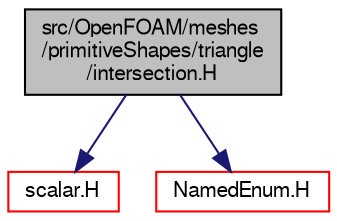 digraph "src/OpenFOAM/meshes/primitiveShapes/triangle/intersection.H"
{
  bgcolor="transparent";
  edge [fontname="FreeSans",fontsize="10",labelfontname="FreeSans",labelfontsize="10"];
  node [fontname="FreeSans",fontsize="10",shape=record];
  Node0 [label="src/OpenFOAM/meshes\l/primitiveShapes/triangle\l/intersection.H",height=0.2,width=0.4,color="black", fillcolor="grey75", style="filled", fontcolor="black"];
  Node0 -> Node1 [color="midnightblue",fontsize="10",style="solid",fontname="FreeSans"];
  Node1 [label="scalar.H",height=0.2,width=0.4,color="red",URL="$a12533.html"];
  Node0 -> Node24 [color="midnightblue",fontsize="10",style="solid",fontname="FreeSans"];
  Node24 [label="NamedEnum.H",height=0.2,width=0.4,color="red",URL="$a08783.html"];
}
